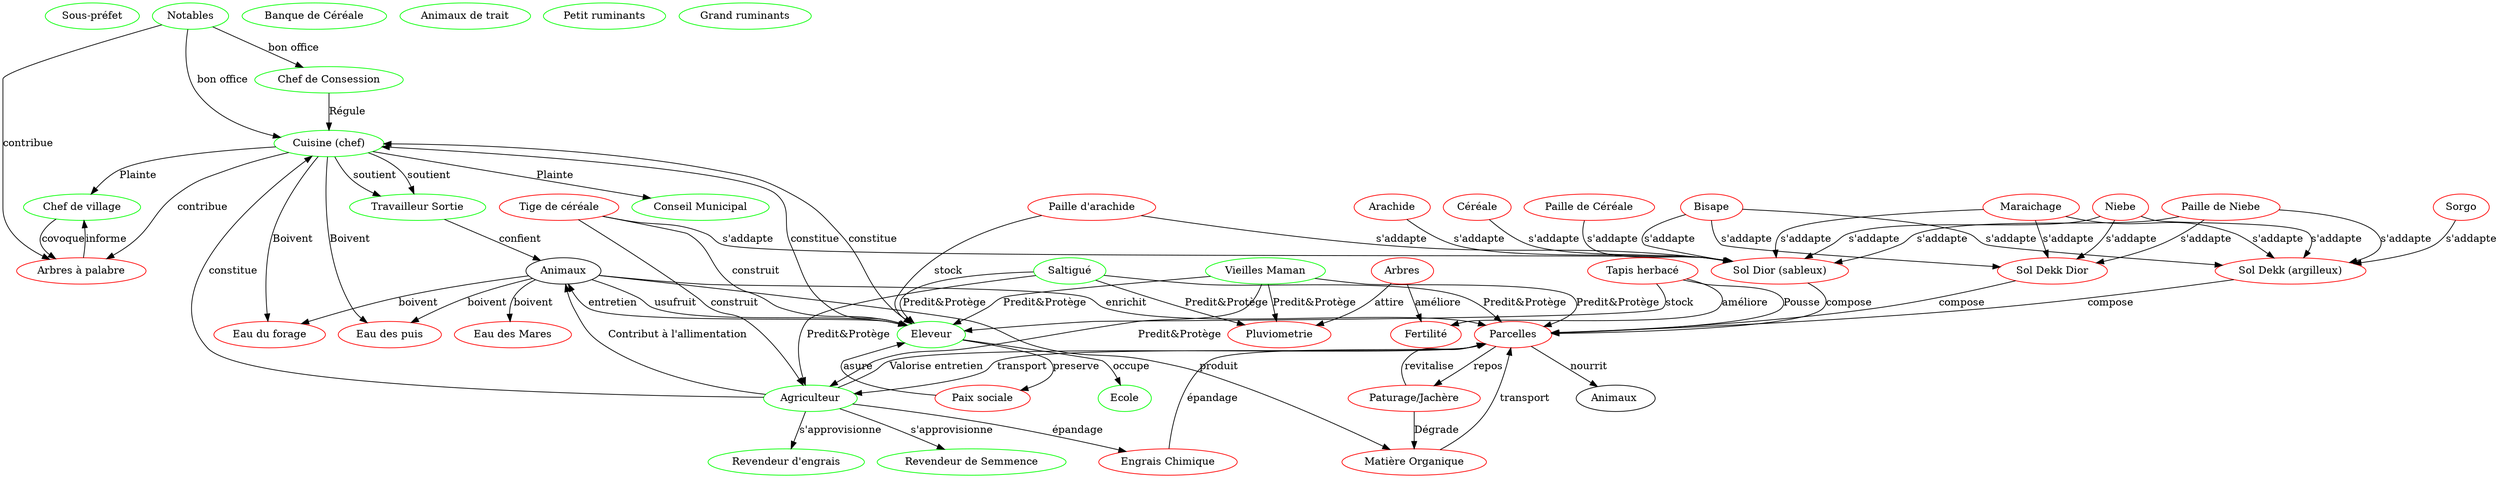 
digraph g {
  //node [shape=plaintext];
  // Acteurs
  "Sous-préfet" [color=green];
  "Conseil Municipal" [color=green];
  "Chef de village" [color=green];
  "Notables" [color=green];
  "Chef de Consession" [color=green];
  "Cuisine (chef)" [color=green];
  "Travailleur Sortie" [color=green];
  "Agriculteur" [color=green];
  "Eleveur" [color=green];
  "Ecole" [color=green];
  "Banque de Céréale" [color=green];
  "Revendeur de Semmence" [color=green];
  "Revendeur d'engrais" [color=green];
  "Vieilles Maman" [color=green];
  "Saltigué" [color=green];
  "Animaux de trait" [color=green];
  "Petit ruminants" [color=green];
  "Grand ruminants" [color=green];

  // Ressources
  "Arbres à palabre" [color=red];
  "Paix sociale" [color=red];
  "Eau du forage" [color=red];
  "Eau des Mares" [color=red];
  "Eau des puis" [color=red];
  "Pluviometrie" [color=red];
  "Engrais Chimique" [color=red];
  "Arachide" [color=red];
  "Paille d'arachide" [color=red];
  "Céréale" [color=red];
  "Paille de Céréale" [color=red];
  "Tige de céréale" [color=red];
  "Bisape" [color=red];
  "Maraichage" [color=red];
  "Niebe" [color=red];
  "Paille de Niebe" [color=red];
  "Sorgo" [color=red];
  "Sol Dior (sableux)" [color=red];
  "Sol Dekk (argilleux)" [color=red];
  "Sol Dekk Dior" [color=red];
  "Parcelles" [color=red];
  "Tapis herbacé" [color=red];
  "Arbres" [color=red];
  "Paturage/Jachère" [color=red];
  "Matière Organique" [color=red];
  "Fertilité" [color=red];

  //Interactions
  "Cuisine (chef)" -> {"Eau du forage" "Eau des puis"} [label=Boivent][color=black]
  "Travailleur Sortie" -> "Animaux" [label=confient][color=black]
  "Cuisine (chef)" -> "Travailleur Sortie" [label=soutient][color=black]
  "Cuisine (chef)" -> "Travailleur Sortie" [label=soutient][color=black]
  "Cuisine (chef)" -> "Arbres à palabre" [label=contribue][color=black]
  "Chef de village" -> "Arbres à palabre" [label=covoque][color=black]
  "Notables" -> "Arbres à palabre" [label=contribue][color=black]
  "Arbres à palabre" -> "Chef de village"[label=informe][color=black]
  "Notables" -> {"Chef de Consession" "Cuisine (chef)"} [label="bon office"][color=black]
  "Chef de Consession" -> "Cuisine (chef)" [label="Régule"][color=black]
  "Cuisine (chef)" ->  {"Chef de village" "Conseil Municipal"} [label="Plainte"][color=black]
  "Saltigué" -> {"Eleveur" "Agriculteur" "Pluviometrie" "Parcelles"} [label="Predit&Protège"][color=black]
  "Vieilles Maman" -> {"Eleveur" "Agriculteur" "Pluviometrie" "Parcelles"} [label="Predit&Protège"][color=black]

  "Eleveur" -> "Cuisine (chef)" [label=constitue][color=black]
  "Eleveur" -> "Paix sociale" [label=preserve][color=black]
  "Eleveur" -> "Animaux" [label=entretien][color=black]
  "Paix sociale" -> "Eleveur" [label=asure][color=black]
  "Animaux" -> "Eleveur" [label=usufruit][color=black]
  "Eleveur" -> "Ecole" [label=occupe][color=black]

  "Agriculteur" -> "Cuisine (chef)" [label=constitue][color=black]
  "Agriculteur" -> {"Revendeur d'engrais" "Revendeur de Semmence"} [label="s'approvisionne"][color=black]
  "Agriculteur" -> "Engrais Chimique" [label="épandage"][color=black]
  "Engrais Chimique" -> "Parcelles"[label="épandage"][color=black]
  "Eleveur" -> "Cuisine (chef)" [label=constitue][color=black]
  "Agriculteur" -> "Animaux" [label="Contribut à l'allimentation"][color=black]
  "Agriculteur" -> "Parcelles" [label="Valorise entretien"][color=black]
  {"Sol Dior (sableux)" "Sol Dekk (argilleux)" "Sol Dekk Dior"} -> "Parcelles" [label="compose"][color=black]
  {"Arachide" "Paille d'arachide" "Céréale" "Paille de Céréale" "Tige de céréale"} -> "Sol Dior (sableux)" [label="s'addapte"][color=black]
  {"Bisape" "Maraichage" "Niebe", "Paille de Niebe"} -> {"Sol Dior (sableux)" "Sol Dekk (argilleux)" "Sol Dekk Dior"} [label="s'addapte"][color=black]
  "Sorgo" -> "Sol Dekk (argilleux)" [label="s'addapte"][color=black]
  "Tige de céréale" -> {"Agriculteur" "Eleveur"} [label="construit"][color=black]
  "Paille d'arachide" -> "Eleveur" [label="stock"][color=black]
  "Tapis herbacé" -> "Eleveur" [label="stock"][color=black]
  "Tapis herbacé" -> "Parcelles" [label="Pousse"][color=black]
  "Tapis herbacé" -> "Fertilité" [label="améliore"][color=black]
  "Arbres" -> "Pluviometrie" [label="attire"][color=black]
  "Arbres" -> "Fertilité" [label="améliore"][color=black]
  "Animaux" -> "Parcelles" [label=enrichit][color=black]
  "Parcelles" -> "Animaux "[label=nourrit][color=black]
  "Animaux" -> {"Eau des Mares" "Eau du forage" "Eau des puis"} [label=boivent][color=black]
  "Parcelles" -> "Paturage/Jachère"[label=repos][color=black]
  "Paturage/Jachère" -> "Parcelles" [label=revitalise][color=black]
  "Animaux" -> "Matière Organique" [label=produit][color=black]
  "Paturage/Jachère" -> "Matière Organique" [label=Dégrade][color=black]
  "Matière Organique" -> "Parcelles" [label=transport][color=black]
  "Parcelles" -> "Agriculteur" [label=transport][color=black]

}
